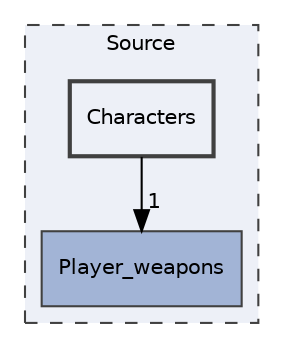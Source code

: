 digraph "Source/Characters"
{
 // LATEX_PDF_SIZE
  edge [fontname="Helvetica",fontsize="10",labelfontname="Helvetica",labelfontsize="10"];
  node [fontname="Helvetica",fontsize="10",shape=record];
  compound=true
  subgraph clusterdir_74389ed8173ad57b461b9d623a1f3867 {
    graph [ bgcolor="#edf0f7", pencolor="grey25", style="filled,dashed,", label="Source", fontname="Helvetica", fontsize="10", URL="dir_74389ed8173ad57b461b9d623a1f3867.html"]
  dir_dcc969d45a76509c88cd02294e3cd918 [shape=box, label="Player_weapons", style="filled,", fillcolor="#a2b4d6", color="grey25", URL="dir_dcc969d45a76509c88cd02294e3cd918.html"];
  dir_0a0d59c77e579b1c91ea726c2a6093a5 [shape=box, label="Characters", style="filled,bold,", fillcolor="#edf0f7", color="grey25", URL="dir_0a0d59c77e579b1c91ea726c2a6093a5.html"];
  }
  dir_0a0d59c77e579b1c91ea726c2a6093a5->dir_dcc969d45a76509c88cd02294e3cd918 [headlabel="1", labeldistance=1.5 headhref="dir_000002_000004.html"];
}
